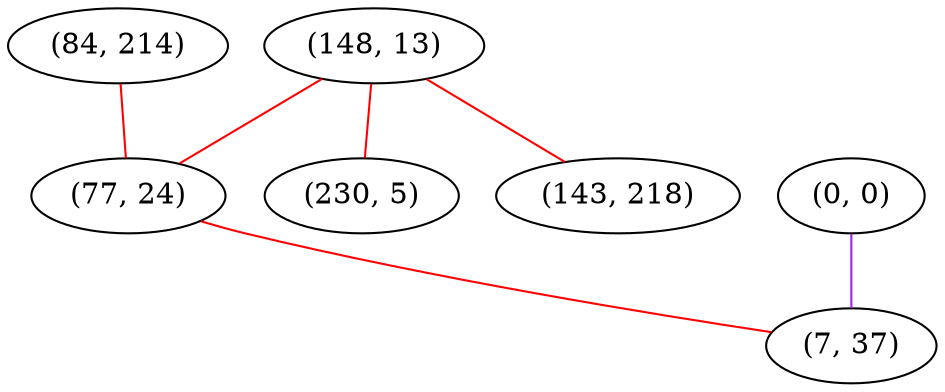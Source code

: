 graph "" {
"(148, 13)";
"(0, 0)";
"(84, 214)";
"(77, 24)";
"(7, 37)";
"(230, 5)";
"(143, 218)";
"(148, 13)" -- "(230, 5)"  [color=red, key=0, weight=1];
"(148, 13)" -- "(143, 218)"  [color=red, key=0, weight=1];
"(148, 13)" -- "(77, 24)"  [color=red, key=0, weight=1];
"(0, 0)" -- "(7, 37)"  [color=purple, key=0, weight=4];
"(84, 214)" -- "(77, 24)"  [color=red, key=0, weight=1];
"(77, 24)" -- "(7, 37)"  [color=red, key=0, weight=1];
}
